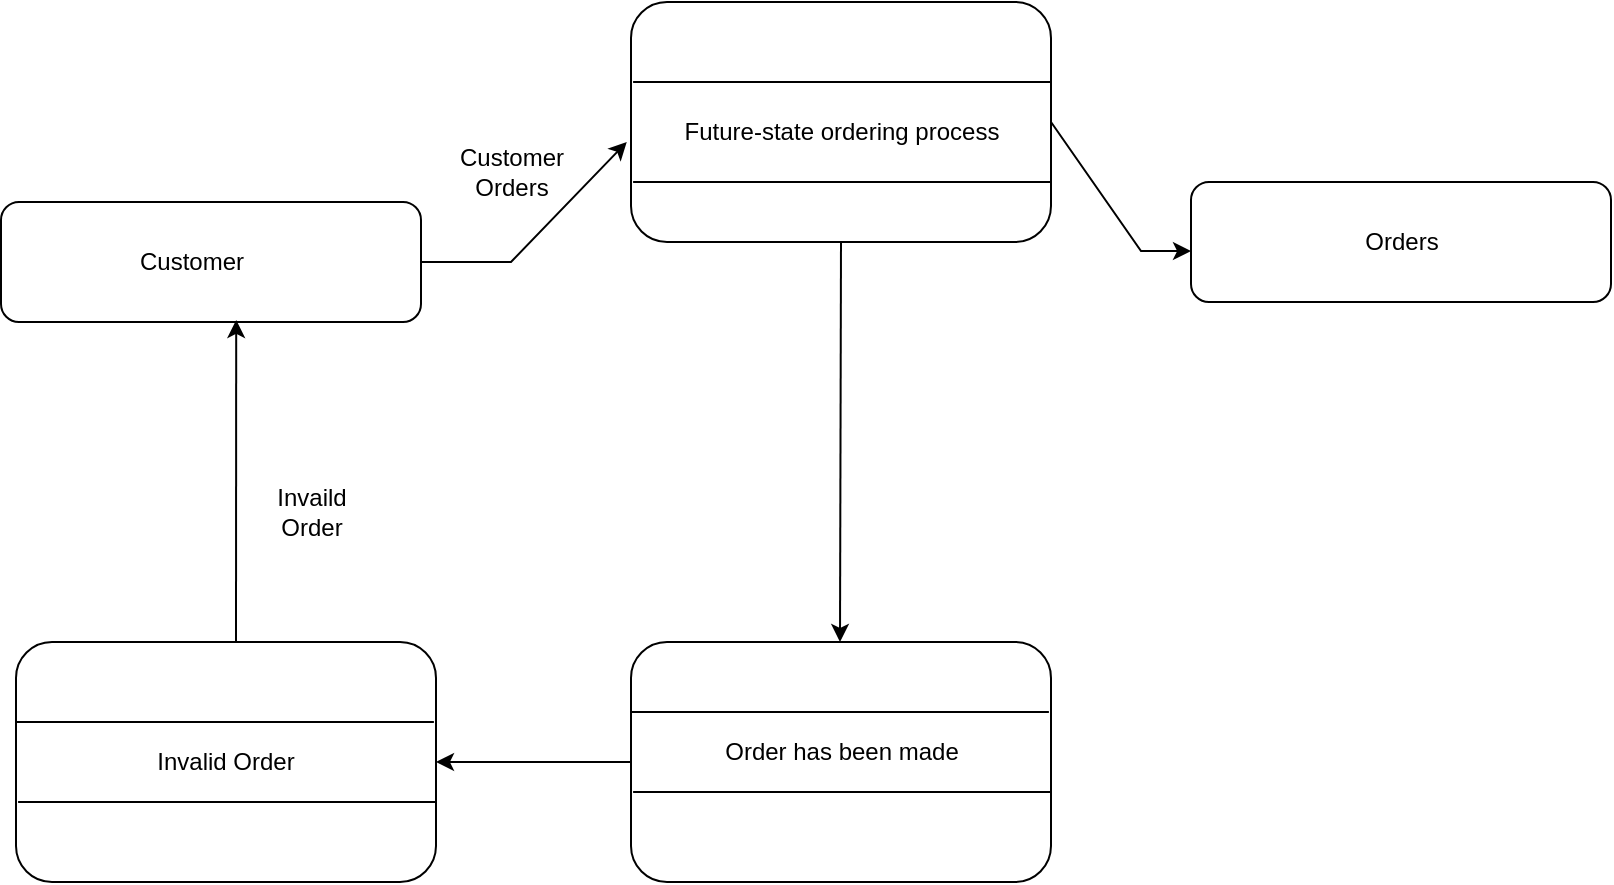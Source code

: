 <mxfile version="18.1.1" type="github">
  <diagram id="bfzW_d-6oRnT0RZYZXPe" name="Page-1">
    <mxGraphModel dx="2062" dy="1097" grid="1" gridSize="10" guides="1" tooltips="1" connect="1" arrows="1" fold="1" page="1" pageScale="1" pageWidth="850" pageHeight="1100" math="0" shadow="0">
      <root>
        <mxCell id="0" />
        <mxCell id="1" parent="0" />
        <mxCell id="C1VxZ8XKzOwLKLjluhn4-1" value="" style="rounded=1;whiteSpace=wrap;html=1;" parent="1" vertex="1">
          <mxGeometry x="597.5" y="310" width="210" height="120" as="geometry" />
        </mxCell>
        <mxCell id="C1VxZ8XKzOwLKLjluhn4-3" value="" style="endArrow=none;html=1;rounded=0;entryX=0.005;entryY=0.375;entryDx=0;entryDy=0;entryPerimeter=0;" parent="1" edge="1">
          <mxGeometry width="50" height="50" relative="1" as="geometry">
            <mxPoint x="807.5" y="400" as="sourcePoint" />
            <mxPoint x="598.55" y="400" as="targetPoint" />
          </mxGeometry>
        </mxCell>
        <mxCell id="C1VxZ8XKzOwLKLjluhn4-4" value="" style="endArrow=none;html=1;rounded=0;entryX=0.005;entryY=0.375;entryDx=0;entryDy=0;entryPerimeter=0;" parent="1" edge="1">
          <mxGeometry width="50" height="50" relative="1" as="geometry">
            <mxPoint x="807.5" y="350" as="sourcePoint" />
            <mxPoint x="598.55" y="350" as="targetPoint" />
          </mxGeometry>
        </mxCell>
        <mxCell id="C1VxZ8XKzOwLKLjluhn4-5" value="Future-state ordering process" style="text;html=1;strokeColor=none;fillColor=none;align=center;verticalAlign=middle;whiteSpace=wrap;rounded=0;" parent="1" vertex="1">
          <mxGeometry x="617.5" y="360" width="170" height="30" as="geometry" />
        </mxCell>
        <mxCell id="CTv8oxXGDEYDJd2_GDpg-20" value="" style="rounded=1;whiteSpace=wrap;html=1;" vertex="1" parent="1">
          <mxGeometry x="597.5" y="630" width="210" height="120" as="geometry" />
        </mxCell>
        <mxCell id="CTv8oxXGDEYDJd2_GDpg-22" value="" style="endArrow=none;html=1;rounded=0;entryX=0.005;entryY=0.375;entryDx=0;entryDy=0;entryPerimeter=0;" edge="1" parent="1">
          <mxGeometry width="50" height="50" relative="1" as="geometry">
            <mxPoint x="806.45" y="665" as="sourcePoint" />
            <mxPoint x="597.5" y="665" as="targetPoint" />
          </mxGeometry>
        </mxCell>
        <mxCell id="CTv8oxXGDEYDJd2_GDpg-23" value="" style="endArrow=none;html=1;rounded=0;entryX=0.005;entryY=0.375;entryDx=0;entryDy=0;entryPerimeter=0;" edge="1" parent="1">
          <mxGeometry width="50" height="50" relative="1" as="geometry">
            <mxPoint x="807.5" y="705" as="sourcePoint" />
            <mxPoint x="598.55" y="705" as="targetPoint" />
          </mxGeometry>
        </mxCell>
        <mxCell id="CTv8oxXGDEYDJd2_GDpg-24" value="Order has been made" style="text;html=1;strokeColor=none;fillColor=none;align=center;verticalAlign=middle;whiteSpace=wrap;rounded=0;" vertex="1" parent="1">
          <mxGeometry x="642.5" y="670" width="120" height="30" as="geometry" />
        </mxCell>
        <mxCell id="CTv8oxXGDEYDJd2_GDpg-27" value="" style="rounded=1;whiteSpace=wrap;html=1;" vertex="1" parent="1">
          <mxGeometry x="290" y="630" width="210" height="120" as="geometry" />
        </mxCell>
        <mxCell id="CTv8oxXGDEYDJd2_GDpg-28" value="" style="endArrow=none;html=1;rounded=0;entryX=0.005;entryY=0.375;entryDx=0;entryDy=0;entryPerimeter=0;" edge="1" parent="1">
          <mxGeometry width="50" height="50" relative="1" as="geometry">
            <mxPoint x="498.95" y="670" as="sourcePoint" />
            <mxPoint x="290" y="670" as="targetPoint" />
          </mxGeometry>
        </mxCell>
        <mxCell id="CTv8oxXGDEYDJd2_GDpg-29" value="" style="endArrow=none;html=1;rounded=0;entryX=0.005;entryY=0.375;entryDx=0;entryDy=0;entryPerimeter=0;" edge="1" parent="1">
          <mxGeometry width="50" height="50" relative="1" as="geometry">
            <mxPoint x="500" y="710" as="sourcePoint" />
            <mxPoint x="291.05" y="710" as="targetPoint" />
          </mxGeometry>
        </mxCell>
        <mxCell id="CTv8oxXGDEYDJd2_GDpg-30" value="Invalid Order" style="text;html=1;strokeColor=none;fillColor=none;align=center;verticalAlign=middle;whiteSpace=wrap;rounded=0;" vertex="1" parent="1">
          <mxGeometry x="335" y="675" width="120" height="30" as="geometry" />
        </mxCell>
        <mxCell id="CTv8oxXGDEYDJd2_GDpg-32" value="" style="rounded=1;whiteSpace=wrap;html=1;" vertex="1" parent="1">
          <mxGeometry x="282.5" y="410" width="210" height="60" as="geometry" />
        </mxCell>
        <mxCell id="CTv8oxXGDEYDJd2_GDpg-33" value="Customer" style="text;html=1;strokeColor=none;fillColor=none;align=center;verticalAlign=middle;whiteSpace=wrap;rounded=0;" vertex="1" parent="1">
          <mxGeometry x="347.5" y="425" width="60" height="30" as="geometry" />
        </mxCell>
        <mxCell id="CTv8oxXGDEYDJd2_GDpg-35" value="" style="endArrow=classic;html=1;rounded=0;entryX=1;entryY=0.5;entryDx=0;entryDy=0;exitX=0;exitY=0.5;exitDx=0;exitDy=0;" edge="1" parent="1" source="CTv8oxXGDEYDJd2_GDpg-20" target="CTv8oxXGDEYDJd2_GDpg-27">
          <mxGeometry width="50" height="50" relative="1" as="geometry">
            <mxPoint x="567.5" y="690" as="sourcePoint" />
            <mxPoint x="617.5" y="640" as="targetPoint" />
          </mxGeometry>
        </mxCell>
        <mxCell id="CTv8oxXGDEYDJd2_GDpg-36" value="Customer Orders" style="text;html=1;strokeColor=none;fillColor=none;align=center;verticalAlign=middle;whiteSpace=wrap;rounded=0;" vertex="1" parent="1">
          <mxGeometry x="507.5" y="380" width="60" height="30" as="geometry" />
        </mxCell>
        <mxCell id="CTv8oxXGDEYDJd2_GDpg-39" value="" style="endArrow=classic;html=1;rounded=0;entryX=-0.01;entryY=0.583;entryDx=0;entryDy=0;entryPerimeter=0;exitX=1;exitY=0.5;exitDx=0;exitDy=0;" edge="1" parent="1" source="CTv8oxXGDEYDJd2_GDpg-32" target="C1VxZ8XKzOwLKLjluhn4-1">
          <mxGeometry width="50" height="50" relative="1" as="geometry">
            <mxPoint x="497.5" y="440" as="sourcePoint" />
            <mxPoint x="542.5" y="400" as="targetPoint" />
            <Array as="points">
              <mxPoint x="537.5" y="440" />
            </Array>
          </mxGeometry>
        </mxCell>
        <mxCell id="CTv8oxXGDEYDJd2_GDpg-40" value="" style="rounded=1;whiteSpace=wrap;html=1;" vertex="1" parent="1">
          <mxGeometry x="877.5" y="400" width="210" height="60" as="geometry" />
        </mxCell>
        <mxCell id="CTv8oxXGDEYDJd2_GDpg-41" value="" style="endArrow=classic;html=1;rounded=0;entryX=0;entryY=0.576;entryDx=0;entryDy=0;exitX=1;exitY=0.5;exitDx=0;exitDy=0;entryPerimeter=0;" edge="1" parent="1" source="C1VxZ8XKzOwLKLjluhn4-1" target="CTv8oxXGDEYDJd2_GDpg-40">
          <mxGeometry width="50" height="50" relative="1" as="geometry">
            <mxPoint x="807.5" y="434.54" as="sourcePoint" />
            <mxPoint x="910.4" y="434.5" as="targetPoint" />
            <Array as="points">
              <mxPoint x="852.5" y="434.54" />
            </Array>
          </mxGeometry>
        </mxCell>
        <mxCell id="CTv8oxXGDEYDJd2_GDpg-42" value="Orders" style="text;html=1;strokeColor=none;fillColor=none;align=center;verticalAlign=middle;whiteSpace=wrap;rounded=0;" vertex="1" parent="1">
          <mxGeometry x="952.5" y="415" width="60" height="30" as="geometry" />
        </mxCell>
        <mxCell id="CTv8oxXGDEYDJd2_GDpg-44" value="" style="endArrow=classic;html=1;rounded=0;exitX=0.5;exitY=1;exitDx=0;exitDy=0;" edge="1" parent="1" source="C1VxZ8XKzOwLKLjluhn4-1">
          <mxGeometry width="50" height="50" relative="1" as="geometry">
            <mxPoint x="702" y="495" as="sourcePoint" />
            <mxPoint x="702" y="630" as="targetPoint" />
          </mxGeometry>
        </mxCell>
        <mxCell id="CTv8oxXGDEYDJd2_GDpg-45" value="" style="endArrow=classic;html=1;rounded=0;entryX=0.56;entryY=0.983;entryDx=0;entryDy=0;entryPerimeter=0;" edge="1" parent="1" target="CTv8oxXGDEYDJd2_GDpg-32">
          <mxGeometry width="50" height="50" relative="1" as="geometry">
            <mxPoint x="400" y="630" as="sourcePoint" />
            <mxPoint x="450" y="540" as="targetPoint" />
          </mxGeometry>
        </mxCell>
        <mxCell id="CTv8oxXGDEYDJd2_GDpg-46" value="Invaild Order" style="text;html=1;strokeColor=none;fillColor=none;align=center;verticalAlign=middle;whiteSpace=wrap;rounded=0;" vertex="1" parent="1">
          <mxGeometry x="407.5" y="550" width="60" height="30" as="geometry" />
        </mxCell>
      </root>
    </mxGraphModel>
  </diagram>
</mxfile>
